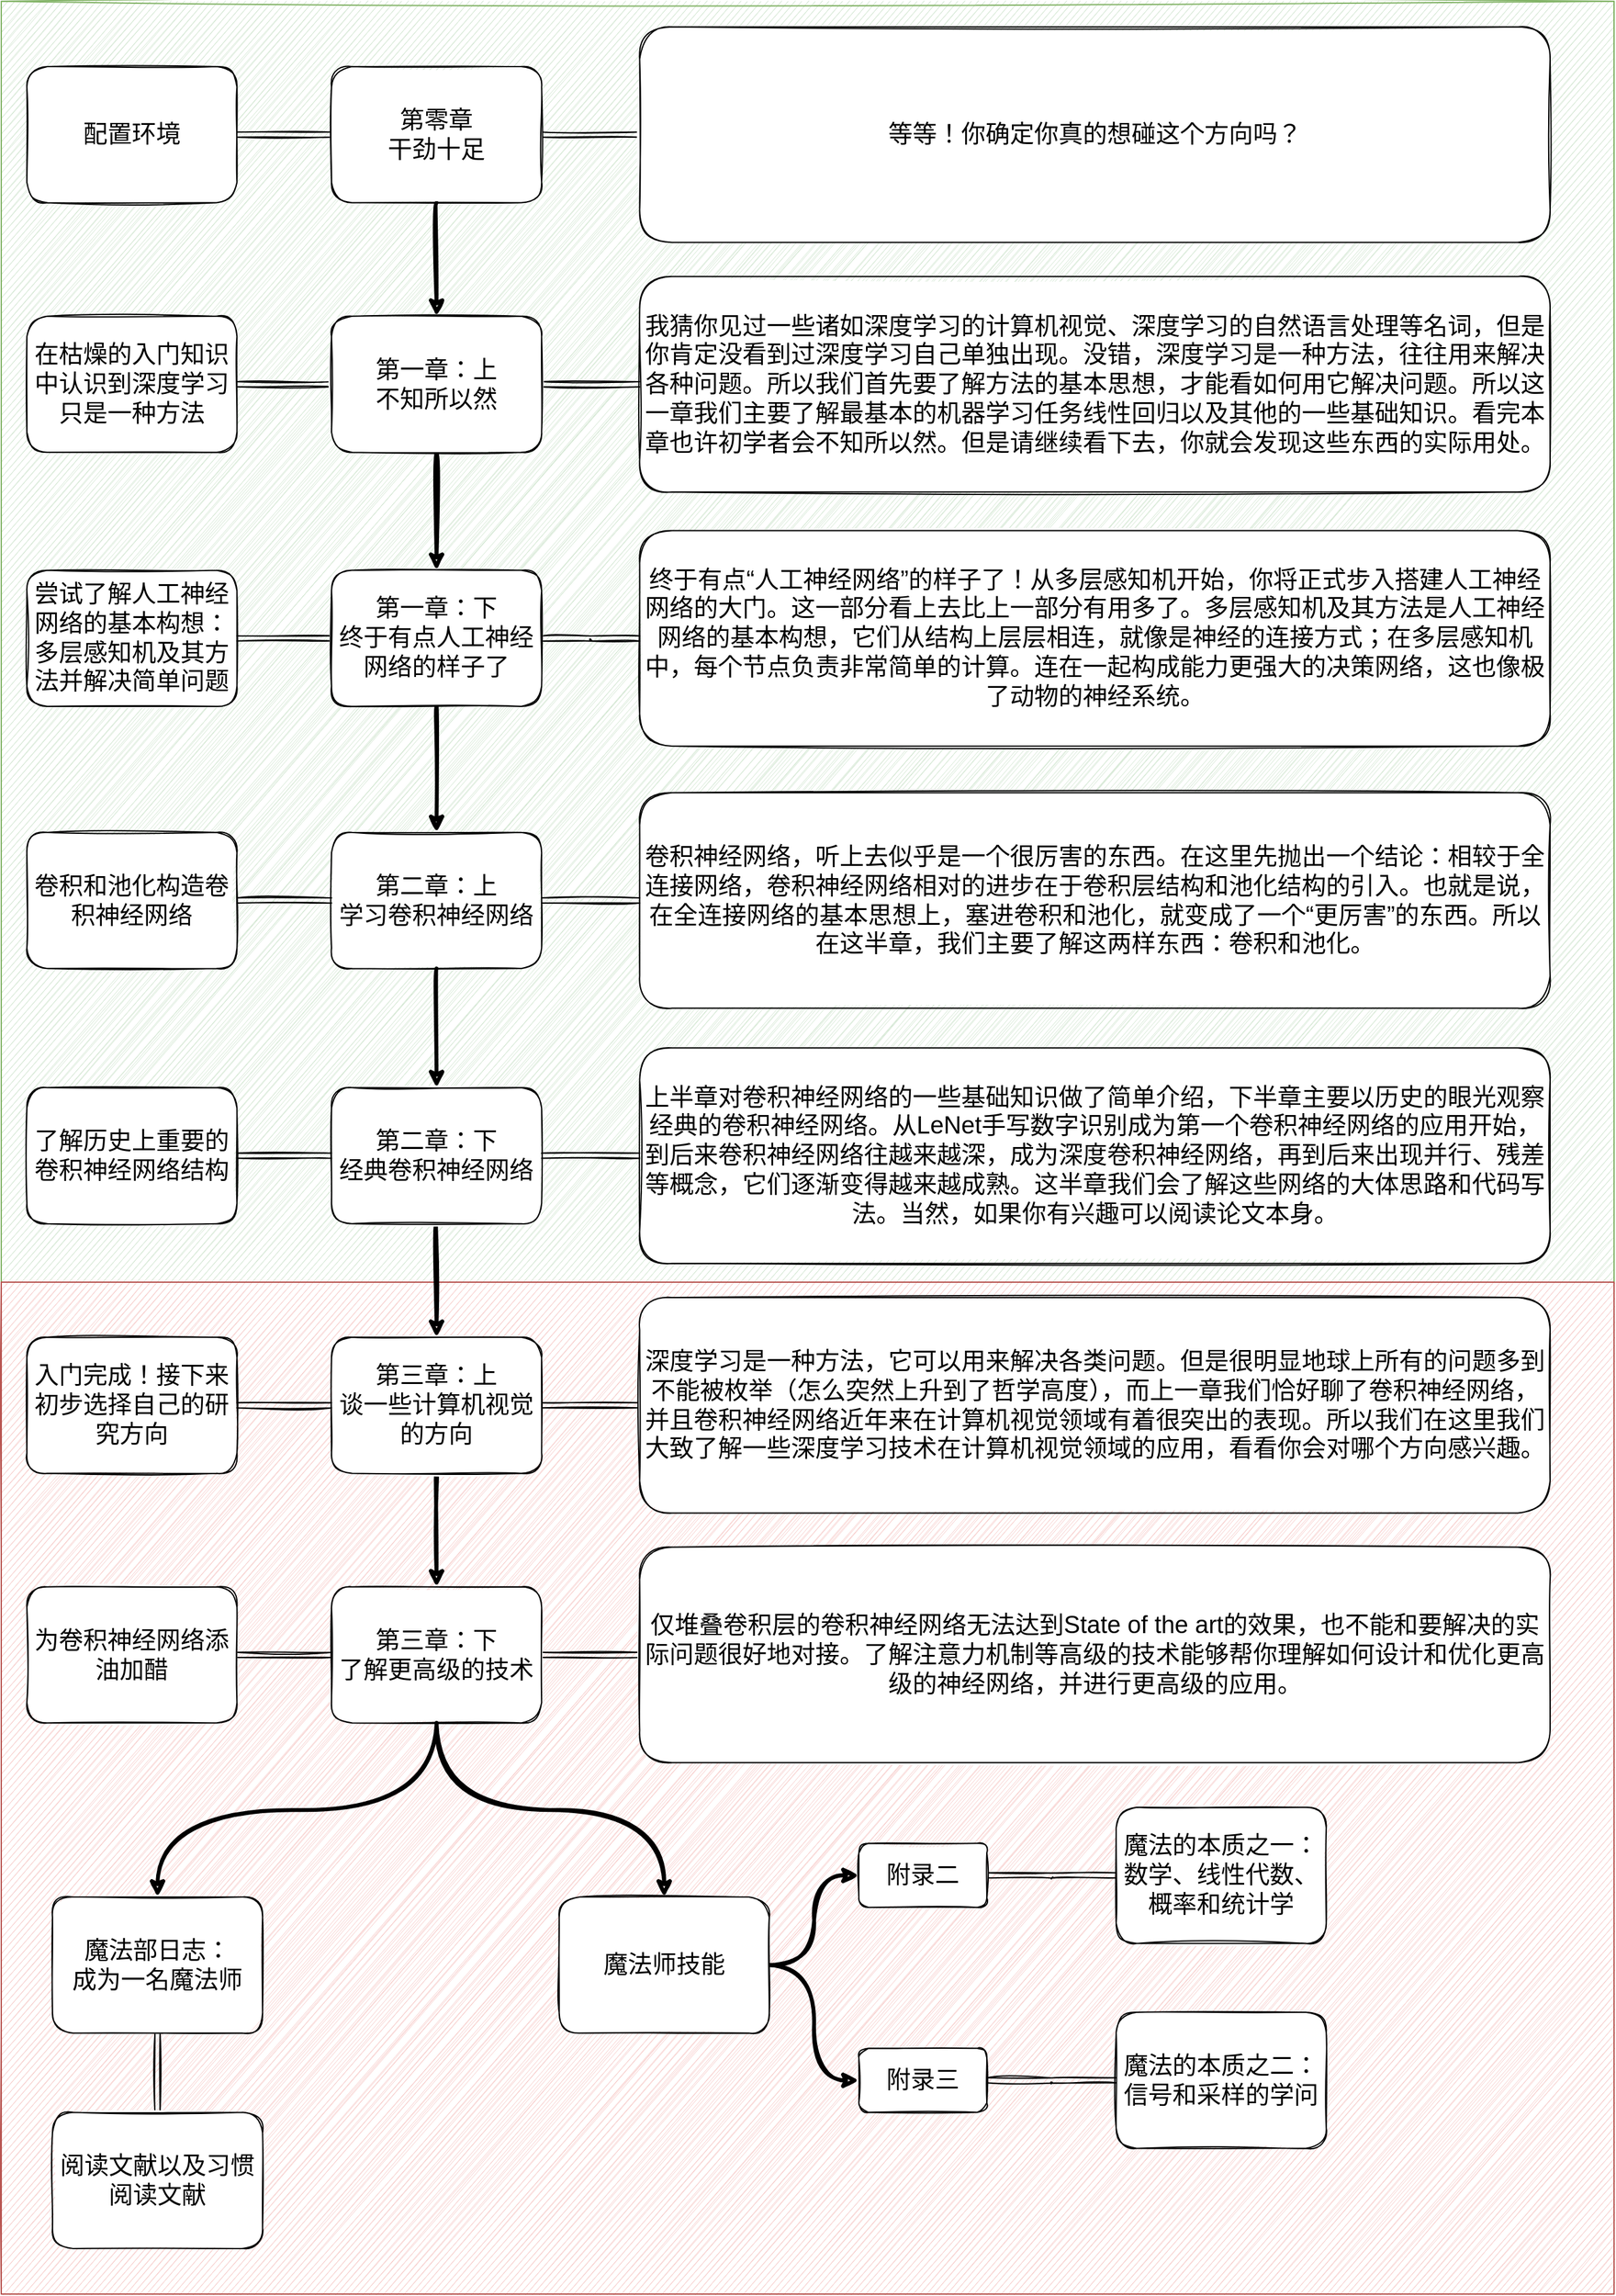<mxfile version="14.8.4" type="device"><diagram id="IFoY7cRf_W2l26ScrXUv" name="Page-1"><mxGraphModel dx="3976" dy="1986" grid="1" gridSize="10" guides="1" tooltips="1" connect="1" arrows="1" fold="1" page="1" pageScale="1" pageWidth="827" pageHeight="1169" math="0" shadow="0"><root><mxCell id="0"/><mxCell id="1" parent="0"/><mxCell id="diNryUx9fFhNc4H3w-WU-47" value="" style="rounded=0;whiteSpace=wrap;html=1;sketch=1;fontFamily=Noto Serif CJK SC;fontSize=19;fillColor=#d5e8d4;strokeColor=#82b366;" vertex="1" parent="1"><mxGeometry x="-540" y="50" width="1260" height="1000" as="geometry"/></mxCell><mxCell id="diNryUx9fFhNc4H3w-WU-46" value="" style="rounded=0;whiteSpace=wrap;html=1;sketch=1;fontFamily=Noto Serif CJK SC;fontSize=19;fillColor=#f8cecc;strokeColor=#b85450;" vertex="1" parent="1"><mxGeometry x="-540" y="1050" width="1260" height="790" as="geometry"/></mxCell><mxCell id="diNryUx9fFhNc4H3w-WU-55" value="" style="edgeStyle=orthogonalEdgeStyle;curved=1;rounded=1;sketch=1;orthogonalLoop=1;jettySize=auto;html=1;fontFamily=Noto Serif CJK SC;fontSize=19;shape=link;" edge="1" parent="1" source="diNryUx9fFhNc4H3w-WU-30" target="diNryUx9fFhNc4H3w-WU-32"><mxGeometry relative="1" as="geometry"/></mxCell><mxCell id="diNryUx9fFhNc4H3w-WU-30" value="魔法部日志：&lt;br&gt;成为一名魔法师" style="whiteSpace=wrap;html=1;sketch=1;rounded=1;fontSize=19;" vertex="1" parent="1"><mxGeometry x="-500" y="1530.004" width="164.138" height="106.286" as="geometry"/></mxCell><mxCell id="diNryUx9fFhNc4H3w-WU-4" value="配置环境" style="whiteSpace=wrap;html=1;sketch=1;rounded=1;fontSize=19;" vertex="1" parent="1"><mxGeometry x="-520" y="101" width="164.138" height="106.286" as="geometry"/></mxCell><mxCell id="diNryUx9fFhNc4H3w-WU-5" value="在枯燥的入门知识中认识到深度学习只是一种方法" style="whiteSpace=wrap;html=1;sketch=1;rounded=1;fontSize=19;" vertex="1" parent="1"><mxGeometry x="-520" y="295.857" width="164.138" height="106.286" as="geometry"/></mxCell><mxCell id="diNryUx9fFhNc4H3w-WU-34" value="" style="edgeStyle=orthogonalEdgeStyle;curved=1;rounded=1;sketch=1;orthogonalLoop=1;jettySize=auto;html=1;fontFamily=Noto Serif CJK SC;fontSize=19;strokeWidth=3;" edge="1" parent="1" source="diNryUx9fFhNc4H3w-WU-7" target="diNryUx9fFhNc4H3w-WU-8"><mxGeometry x="-520" y="70" as="geometry"/></mxCell><mxCell id="diNryUx9fFhNc4H3w-WU-56" value="" style="edgeStyle=orthogonalEdgeStyle;curved=1;rounded=1;sketch=1;orthogonalLoop=1;jettySize=auto;html=1;fontFamily=Noto Serif CJK SC;fontSize=19;shape=link;" edge="1" parent="1" source="diNryUx9fFhNc4H3w-WU-7" target="diNryUx9fFhNc4H3w-WU-23"><mxGeometry relative="1" as="geometry"/></mxCell><mxCell id="diNryUx9fFhNc4H3w-WU-63" value="" style="edgeStyle=orthogonalEdgeStyle;curved=1;rounded=1;sketch=1;orthogonalLoop=1;jettySize=auto;html=1;fontFamily=Noto Serif CJK SC;fontSize=19;shape=link;" edge="1" parent="1" source="diNryUx9fFhNc4H3w-WU-7" target="diNryUx9fFhNc4H3w-WU-4"><mxGeometry relative="1" as="geometry"/></mxCell><mxCell id="diNryUx9fFhNc4H3w-WU-7" value="第零章&lt;br style=&quot;font-size: 19px;&quot;&gt;干劲十足" style="whiteSpace=wrap;html=1;sketch=1;rounded=1;fontSize=19;" vertex="1" parent="1"><mxGeometry x="-282.0" y="101" width="164.138" height="106.286" as="geometry"/></mxCell><mxCell id="diNryUx9fFhNc4H3w-WU-35" value="" style="edgeStyle=orthogonalEdgeStyle;curved=1;rounded=1;sketch=1;orthogonalLoop=1;jettySize=auto;html=1;fontFamily=Noto Serif CJK SC;fontSize=19;strokeWidth=3;" edge="1" parent="1" source="diNryUx9fFhNc4H3w-WU-8" target="diNryUx9fFhNc4H3w-WU-10"><mxGeometry x="-520" y="70" as="geometry"/></mxCell><mxCell id="diNryUx9fFhNc4H3w-WU-57" value="" style="edgeStyle=orthogonalEdgeStyle;curved=1;rounded=1;sketch=1;orthogonalLoop=1;jettySize=auto;html=1;fontFamily=Noto Serif CJK SC;fontSize=19;shape=link;" edge="1" parent="1" source="diNryUx9fFhNc4H3w-WU-8" target="diNryUx9fFhNc4H3w-WU-15"><mxGeometry relative="1" as="geometry"/></mxCell><mxCell id="diNryUx9fFhNc4H3w-WU-64" value="" style="edgeStyle=orthogonalEdgeStyle;curved=1;rounded=1;sketch=1;orthogonalLoop=1;jettySize=auto;html=1;fontFamily=Noto Serif CJK SC;fontSize=19;shape=link;" edge="1" parent="1" source="diNryUx9fFhNc4H3w-WU-8" target="diNryUx9fFhNc4H3w-WU-5"><mxGeometry relative="1" as="geometry"/></mxCell><mxCell id="diNryUx9fFhNc4H3w-WU-8" value="第一章：上&lt;br style=&quot;font-size: 19px;&quot;&gt;不知所以然" style="whiteSpace=wrap;html=1;sketch=1;rounded=1;fontSize=19;" vertex="1" parent="1"><mxGeometry x="-282.0" y="295.857" width="164.138" height="106.286" as="geometry"/></mxCell><mxCell id="diNryUx9fFhNc4H3w-WU-9" value="尝试了解人工神经网络的基本构想：多层感知机及其方法并解决简单问题" style="whiteSpace=wrap;html=1;sketch=1;rounded=1;fontSize=19;" vertex="1" parent="1"><mxGeometry x="-520" y="494.257" width="164.138" height="106.286" as="geometry"/></mxCell><mxCell id="diNryUx9fFhNc4H3w-WU-36" value="" style="edgeStyle=orthogonalEdgeStyle;curved=1;rounded=1;sketch=1;orthogonalLoop=1;jettySize=auto;html=1;fontFamily=Noto Serif CJK SC;fontSize=19;strokeWidth=3;" edge="1" parent="1" source="diNryUx9fFhNc4H3w-WU-10" target="diNryUx9fFhNc4H3w-WU-19"><mxGeometry x="-520" y="70" as="geometry"/></mxCell><mxCell id="diNryUx9fFhNc4H3w-WU-58" value="" style="edgeStyle=orthogonalEdgeStyle;curved=1;rounded=1;sketch=1;orthogonalLoop=1;jettySize=auto;html=1;fontFamily=Noto Serif CJK SC;fontSize=19;shape=link;" edge="1" parent="1" source="diNryUx9fFhNc4H3w-WU-10" target="diNryUx9fFhNc4H3w-WU-16"><mxGeometry relative="1" as="geometry"/></mxCell><mxCell id="diNryUx9fFhNc4H3w-WU-65" value="" style="edgeStyle=orthogonalEdgeStyle;curved=1;rounded=1;sketch=1;orthogonalLoop=1;jettySize=auto;html=1;fontFamily=Noto Serif CJK SC;fontSize=19;shape=link;" edge="1" parent="1" source="diNryUx9fFhNc4H3w-WU-10" target="diNryUx9fFhNc4H3w-WU-9"><mxGeometry relative="1" as="geometry"/></mxCell><mxCell id="diNryUx9fFhNc4H3w-WU-10" value="第一章：下&lt;br style=&quot;font-size: 19px;&quot;&gt;终于有点人工神经网络的样子了" style="whiteSpace=wrap;html=1;sketch=1;rounded=1;fontSize=19;" vertex="1" parent="1"><mxGeometry x="-282.0" y="494.257" width="164.138" height="106.286" as="geometry"/></mxCell><mxCell id="diNryUx9fFhNc4H3w-WU-15" value="我猜你见过一些诸如深度学习的计算机视觉、深度学习的自然语言处理等名词，但是你肯定没看到过深度学习自己单独出现。没错，深度学习是一种方法，往往用来解决各种问题。所以我们首先要了解方法的基本思想，才能看如何用它解决问题。所以这一章我们主要了解最基本的机器学习任务线性回归以及其他的一些基础知识。看完本章也许初学者会不知所以然。但是请继续看下去，你就会发现这些东西的实际用处。" style="rounded=1;whiteSpace=wrap;html=1;sketch=1;fontSize=19;" vertex="1" parent="1"><mxGeometry x="-41.264" y="264.856" width="711.264" height="168.286" as="geometry"/></mxCell><mxCell id="diNryUx9fFhNc4H3w-WU-16" value="终于有点“人工神经网络”的样子了！从多层感知机开始，你将正式步入搭建人工神经网络的大门。这一部分看上去比上一部分有用多了。多层感知机及其方法是人工神经网络的基本构想，它们从结构上层层相连，就像是神经的连接方式；在多层感知机中，每个节点负责非常简单的计算。连在一起构成能力更强大的决策网络，这也像极了动物的神经系统。" style="rounded=1;whiteSpace=wrap;html=1;sketch=1;fontSize=19;" vertex="1" parent="1"><mxGeometry x="-41.264" y="463.256" width="711.264" height="168.286" as="geometry"/></mxCell><mxCell id="diNryUx9fFhNc4H3w-WU-17" value="卷积神经网络，听上去似乎是一个很厉害的东西。在这里先抛出一个结论：相较于全连接网络，卷积神经网络相对的进步在于卷积层结构和池化结构的引入。也就是说，在全连接网络的基本思想上，塞进卷积和池化，就变成了一个“更厉害”的东西。所以在这半章，我们主要了解这两样东西：卷积和池化。" style="rounded=1;whiteSpace=wrap;html=1;sketch=1;fontSize=19;" vertex="1" parent="1"><mxGeometry x="-41.264" y="667.857" width="711.264" height="168.286" as="geometry"/></mxCell><mxCell id="diNryUx9fFhNc4H3w-WU-18" value="卷积和池化构造卷积神经网络" style="whiteSpace=wrap;html=1;sketch=1;rounded=1;fontSize=19;" vertex="1" parent="1"><mxGeometry x="-520" y="698.857" width="164.138" height="106.286" as="geometry"/></mxCell><mxCell id="diNryUx9fFhNc4H3w-WU-37" value="" style="edgeStyle=orthogonalEdgeStyle;curved=1;rounded=1;sketch=1;orthogonalLoop=1;jettySize=auto;html=1;fontFamily=Noto Serif CJK SC;fontSize=19;strokeWidth=3;" edge="1" parent="1" source="diNryUx9fFhNc4H3w-WU-19" target="diNryUx9fFhNc4H3w-WU-21"><mxGeometry x="-520" y="70" as="geometry"/></mxCell><mxCell id="diNryUx9fFhNc4H3w-WU-59" value="" style="edgeStyle=orthogonalEdgeStyle;curved=1;rounded=1;sketch=1;orthogonalLoop=1;jettySize=auto;html=1;fontFamily=Noto Serif CJK SC;fontSize=19;shape=link;" edge="1" parent="1" source="diNryUx9fFhNc4H3w-WU-19" target="diNryUx9fFhNc4H3w-WU-17"><mxGeometry relative="1" as="geometry"/></mxCell><mxCell id="diNryUx9fFhNc4H3w-WU-66" value="" style="edgeStyle=orthogonalEdgeStyle;curved=1;rounded=1;sketch=1;orthogonalLoop=1;jettySize=auto;html=1;fontFamily=Noto Serif CJK SC;fontSize=19;shape=link;" edge="1" parent="1" source="diNryUx9fFhNc4H3w-WU-19" target="diNryUx9fFhNc4H3w-WU-18"><mxGeometry relative="1" as="geometry"/></mxCell><mxCell id="diNryUx9fFhNc4H3w-WU-19" value="第二章：上&lt;br style=&quot;font-size: 19px;&quot;&gt;学习卷积神经网络" style="whiteSpace=wrap;html=1;sketch=1;rounded=1;fontSize=19;" vertex="1" parent="1"><mxGeometry x="-282.0" y="698.857" width="164.138" height="106.286" as="geometry"/></mxCell><mxCell id="diNryUx9fFhNc4H3w-WU-20" value="了解历史上重要的卷积神经网络结构" style="whiteSpace=wrap;html=1;sketch=1;rounded=1;fontSize=19;" vertex="1" parent="1"><mxGeometry x="-520" y="898.143" width="164.138" height="106.286" as="geometry"/></mxCell><mxCell id="diNryUx9fFhNc4H3w-WU-38" value="" style="edgeStyle=orthogonalEdgeStyle;curved=1;rounded=1;sketch=1;orthogonalLoop=1;jettySize=auto;html=1;fontFamily=Noto Serif CJK SC;fontSize=19;strokeWidth=3;" edge="1" parent="1" source="diNryUx9fFhNc4H3w-WU-21" target="diNryUx9fFhNc4H3w-WU-25"><mxGeometry x="-520" y="70" as="geometry"/></mxCell><mxCell id="diNryUx9fFhNc4H3w-WU-60" value="" style="edgeStyle=orthogonalEdgeStyle;curved=1;rounded=1;sketch=1;orthogonalLoop=1;jettySize=auto;html=1;fontFamily=Noto Serif CJK SC;fontSize=19;shape=link;" edge="1" parent="1" source="diNryUx9fFhNc4H3w-WU-21" target="diNryUx9fFhNc4H3w-WU-22"><mxGeometry relative="1" as="geometry"/></mxCell><mxCell id="diNryUx9fFhNc4H3w-WU-67" value="" style="edgeStyle=orthogonalEdgeStyle;curved=1;rounded=1;sketch=1;orthogonalLoop=1;jettySize=auto;html=1;fontFamily=Noto Serif CJK SC;fontSize=19;shape=link;" edge="1" parent="1" source="diNryUx9fFhNc4H3w-WU-21" target="diNryUx9fFhNc4H3w-WU-20"><mxGeometry relative="1" as="geometry"/></mxCell><mxCell id="diNryUx9fFhNc4H3w-WU-21" value="第二章：下&lt;br style=&quot;font-size: 19px;&quot;&gt;经典卷积神经网络" style="whiteSpace=wrap;html=1;sketch=1;rounded=1;fontSize=19;" vertex="1" parent="1"><mxGeometry x="-282.0" y="898.143" width="164.138" height="106.286" as="geometry"/></mxCell><mxCell id="diNryUx9fFhNc4H3w-WU-22" value="上半章对卷积神经网络的一些基础知识做了简单介绍，下半章主要以历史的眼光观察经典的卷积神经网络。从LeNet手写数字识别成为第一个卷积神经网络的应用开始，到后来卷积神经网络往越来越深，成为深度卷积神经网络，再到后来出现并行、残差等概念，它们逐渐变得越来越成熟。这半章我们会了解这些网络的大体思路和代码写法。当然，如果你有兴趣可以阅读论文本身。" style="rounded=1;whiteSpace=wrap;html=1;sketch=1;fontSize=19;" vertex="1" parent="1"><mxGeometry x="-41.264" y="867.143" width="711.264" height="168.286" as="geometry"/></mxCell><mxCell id="diNryUx9fFhNc4H3w-WU-23" value="等等！你确定你真的想碰这个方向吗？" style="rounded=1;whiteSpace=wrap;html=1;sketch=1;fontSize=19;" vertex="1" parent="1"><mxGeometry x="-41.264" y="70" width="711.264" height="168.286" as="geometry"/></mxCell><mxCell id="diNryUx9fFhNc4H3w-WU-24" value="入门完成！接下来初步选择自己的研究方向" style="whiteSpace=wrap;html=1;sketch=1;rounded=1;fontSize=19;" vertex="1" parent="1"><mxGeometry x="-520" y="1093" width="164.138" height="106.286" as="geometry"/></mxCell><mxCell id="diNryUx9fFhNc4H3w-WU-39" value="" style="edgeStyle=orthogonalEdgeStyle;curved=1;rounded=1;sketch=1;orthogonalLoop=1;jettySize=auto;html=1;fontFamily=Noto Serif CJK SC;fontSize=19;strokeWidth=3;" edge="1" parent="1" source="diNryUx9fFhNc4H3w-WU-25" target="diNryUx9fFhNc4H3w-WU-27"><mxGeometry x="-520" y="70" as="geometry"/></mxCell><mxCell id="diNryUx9fFhNc4H3w-WU-61" value="" style="edgeStyle=orthogonalEdgeStyle;curved=1;rounded=1;sketch=1;orthogonalLoop=1;jettySize=auto;html=1;fontFamily=Noto Serif CJK SC;fontSize=19;shape=link;" edge="1" parent="1" source="diNryUx9fFhNc4H3w-WU-25" target="diNryUx9fFhNc4H3w-WU-26"><mxGeometry relative="1" as="geometry"/></mxCell><mxCell id="diNryUx9fFhNc4H3w-WU-68" value="" style="edgeStyle=orthogonalEdgeStyle;curved=1;rounded=1;sketch=1;orthogonalLoop=1;jettySize=auto;html=1;fontFamily=Noto Serif CJK SC;fontSize=19;shape=link;" edge="1" parent="1" source="diNryUx9fFhNc4H3w-WU-25" target="diNryUx9fFhNc4H3w-WU-24"><mxGeometry relative="1" as="geometry"/></mxCell><mxCell id="diNryUx9fFhNc4H3w-WU-25" value="第三章：上&lt;br style=&quot;font-size: 19px;&quot;&gt;谈一些计算机视觉的方向" style="whiteSpace=wrap;html=1;sketch=1;rounded=1;fontSize=19;" vertex="1" parent="1"><mxGeometry x="-282.0" y="1093" width="164.138" height="106.286" as="geometry"/></mxCell><mxCell id="diNryUx9fFhNc4H3w-WU-26" value="深度学习是一种方法，它可以用来解决各类问题。但是很明显地球上所有的问题多到不能被枚举（怎么突然上升到了哲学高度），而上一章我们恰好聊了卷积神经网络，并且卷积神经网络近年来在计算机视觉领域有着很突出的表现。所以我们在这里我们大致了解一些深度学习技术在计算机视觉领域的应用，看看你会对哪个方向感兴趣。" style="rounded=1;whiteSpace=wrap;html=1;sketch=1;fontSize=19;" vertex="1" parent="1"><mxGeometry x="-41.264" y="1062" width="711.264" height="168.286" as="geometry"/></mxCell><mxCell id="diNryUx9fFhNc4H3w-WU-48" style="edgeStyle=orthogonalEdgeStyle;curved=1;rounded=1;sketch=1;orthogonalLoop=1;jettySize=auto;html=1;exitX=0.5;exitY=1;exitDx=0;exitDy=0;entryX=0.5;entryY=0;entryDx=0;entryDy=0;fontFamily=Noto Serif CJK SC;fontSize=19;strokeWidth=3;" edge="1" parent="1" source="diNryUx9fFhNc4H3w-WU-27" target="diNryUx9fFhNc4H3w-WU-30"><mxGeometry relative="1" as="geometry"/></mxCell><mxCell id="diNryUx9fFhNc4H3w-WU-49" style="edgeStyle=orthogonalEdgeStyle;curved=1;rounded=1;sketch=1;orthogonalLoop=1;jettySize=auto;html=1;exitX=0.5;exitY=1;exitDx=0;exitDy=0;entryX=0.5;entryY=0;entryDx=0;entryDy=0;fontFamily=Noto Serif CJK SC;fontSize=19;strokeWidth=3;" edge="1" parent="1" source="diNryUx9fFhNc4H3w-WU-27" target="diNryUx9fFhNc4H3w-WU-40"><mxGeometry relative="1" as="geometry"/></mxCell><mxCell id="diNryUx9fFhNc4H3w-WU-62" value="" style="edgeStyle=orthogonalEdgeStyle;curved=1;rounded=1;sketch=1;orthogonalLoop=1;jettySize=auto;html=1;fontFamily=Noto Serif CJK SC;fontSize=19;shape=link;" edge="1" parent="1" source="diNryUx9fFhNc4H3w-WU-27" target="diNryUx9fFhNc4H3w-WU-29"><mxGeometry relative="1" as="geometry"/></mxCell><mxCell id="diNryUx9fFhNc4H3w-WU-69" value="" style="edgeStyle=orthogonalEdgeStyle;curved=1;rounded=1;sketch=1;orthogonalLoop=1;jettySize=auto;html=1;fontFamily=Noto Serif CJK SC;fontSize=19;shape=link;" edge="1" parent="1" source="diNryUx9fFhNc4H3w-WU-27" target="diNryUx9fFhNc4H3w-WU-28"><mxGeometry relative="1" as="geometry"/></mxCell><mxCell id="diNryUx9fFhNc4H3w-WU-27" value="第三章：下&lt;br style=&quot;font-size: 19px;&quot;&gt;了解更高级的技术" style="whiteSpace=wrap;html=1;sketch=1;rounded=1;fontSize=19;" vertex="1" parent="1"><mxGeometry x="-282.0" y="1287.857" width="164.138" height="106.286" as="geometry"/></mxCell><mxCell id="diNryUx9fFhNc4H3w-WU-28" value="为卷积神经网络添油加醋" style="whiteSpace=wrap;html=1;sketch=1;rounded=1;fontSize=19;" vertex="1" parent="1"><mxGeometry x="-520" y="1287.857" width="164.138" height="106.286" as="geometry"/></mxCell><mxCell id="diNryUx9fFhNc4H3w-WU-29" value="仅堆叠卷积层的卷积神经网络无法达到State of the art的效果，也不能和要解决的实际问题很好地对接。了解注意力机制等高级的技术能够帮你理解如何设计和优化更高级的神经网络，并进行更高级的应用。" style="rounded=1;whiteSpace=wrap;html=1;sketch=1;fontSize=19;" vertex="1" parent="1"><mxGeometry x="-41.264" y="1256.857" width="711.264" height="168.286" as="geometry"/></mxCell><mxCell id="diNryUx9fFhNc4H3w-WU-32" value="阅读文献以及习惯阅读文献" style="whiteSpace=wrap;html=1;sketch=1;rounded=1;fontSize=19;" vertex="1" parent="1"><mxGeometry x="-500" y="1698.154" width="164.138" height="106.286" as="geometry"/></mxCell><mxCell id="diNryUx9fFhNc4H3w-WU-51" style="edgeStyle=orthogonalEdgeStyle;curved=1;rounded=1;sketch=1;orthogonalLoop=1;jettySize=auto;html=1;exitX=1;exitY=0.5;exitDx=0;exitDy=0;entryX=0;entryY=0.5;entryDx=0;entryDy=0;fontFamily=Noto Serif CJK SC;fontSize=19;strokeWidth=3;" edge="1" parent="1" source="diNryUx9fFhNc4H3w-WU-40" target="diNryUx9fFhNc4H3w-WU-44"><mxGeometry relative="1" as="geometry"/></mxCell><mxCell id="diNryUx9fFhNc4H3w-WU-52" style="edgeStyle=orthogonalEdgeStyle;curved=1;rounded=1;sketch=1;orthogonalLoop=1;jettySize=auto;html=1;exitX=1;exitY=0.5;exitDx=0;exitDy=0;entryX=0;entryY=0.5;entryDx=0;entryDy=0;fontFamily=Noto Serif CJK SC;fontSize=19;strokeWidth=3;" edge="1" parent="1" source="diNryUx9fFhNc4H3w-WU-40" target="diNryUx9fFhNc4H3w-WU-45"><mxGeometry relative="1" as="geometry"/></mxCell><mxCell id="diNryUx9fFhNc4H3w-WU-40" value="魔法师技能" style="whiteSpace=wrap;html=1;sketch=1;rounded=1;fontSize=19;" vertex="1" parent="1"><mxGeometry x="-104.14" y="1530.004" width="164.138" height="106.286" as="geometry"/></mxCell><mxCell id="diNryUx9fFhNc4H3w-WU-41" value="魔法的本质之一：数学、线性代数、概率和统计学" style="whiteSpace=wrap;html=1;sketch=1;rounded=1;fontSize=19;" vertex="1" parent="1"><mxGeometry x="331" y="1460.004" width="164.138" height="106.286" as="geometry"/></mxCell><mxCell id="diNryUx9fFhNc4H3w-WU-43" value="魔法的本质之二：信号和采样的学问" style="whiteSpace=wrap;html=1;sketch=1;rounded=1;fontSize=19;" vertex="1" parent="1"><mxGeometry x="331" y="1620.004" width="164.138" height="106.286" as="geometry"/></mxCell><mxCell id="diNryUx9fFhNc4H3w-WU-53" style="edgeStyle=orthogonalEdgeStyle;curved=1;rounded=1;sketch=1;orthogonalLoop=1;jettySize=auto;html=1;exitX=1;exitY=0.5;exitDx=0;exitDy=0;entryX=0;entryY=0.5;entryDx=0;entryDy=0;fontFamily=Noto Serif CJK SC;fontSize=19;shape=link;" edge="1" parent="1" source="diNryUx9fFhNc4H3w-WU-44" target="diNryUx9fFhNc4H3w-WU-41"><mxGeometry relative="1" as="geometry"/></mxCell><mxCell id="diNryUx9fFhNc4H3w-WU-44" value="附录二" style="whiteSpace=wrap;html=1;sketch=1;rounded=1;fontSize=19;" vertex="1" parent="1"><mxGeometry x="130" y="1488.15" width="100" height="50" as="geometry"/></mxCell><mxCell id="diNryUx9fFhNc4H3w-WU-54" style="edgeStyle=orthogonalEdgeStyle;curved=1;rounded=1;sketch=1;orthogonalLoop=1;jettySize=auto;html=1;exitX=1;exitY=0.5;exitDx=0;exitDy=0;fontFamily=Noto Serif CJK SC;fontSize=19;shape=link;" edge="1" parent="1" source="diNryUx9fFhNc4H3w-WU-45" target="diNryUx9fFhNc4H3w-WU-43"><mxGeometry relative="1" as="geometry"/></mxCell><mxCell id="diNryUx9fFhNc4H3w-WU-45" value="附录三" style="whiteSpace=wrap;html=1;sketch=1;rounded=1;fontSize=19;" vertex="1" parent="1"><mxGeometry x="130" y="1648.15" width="100" height="50" as="geometry"/></mxCell></root></mxGraphModel></diagram></mxfile>